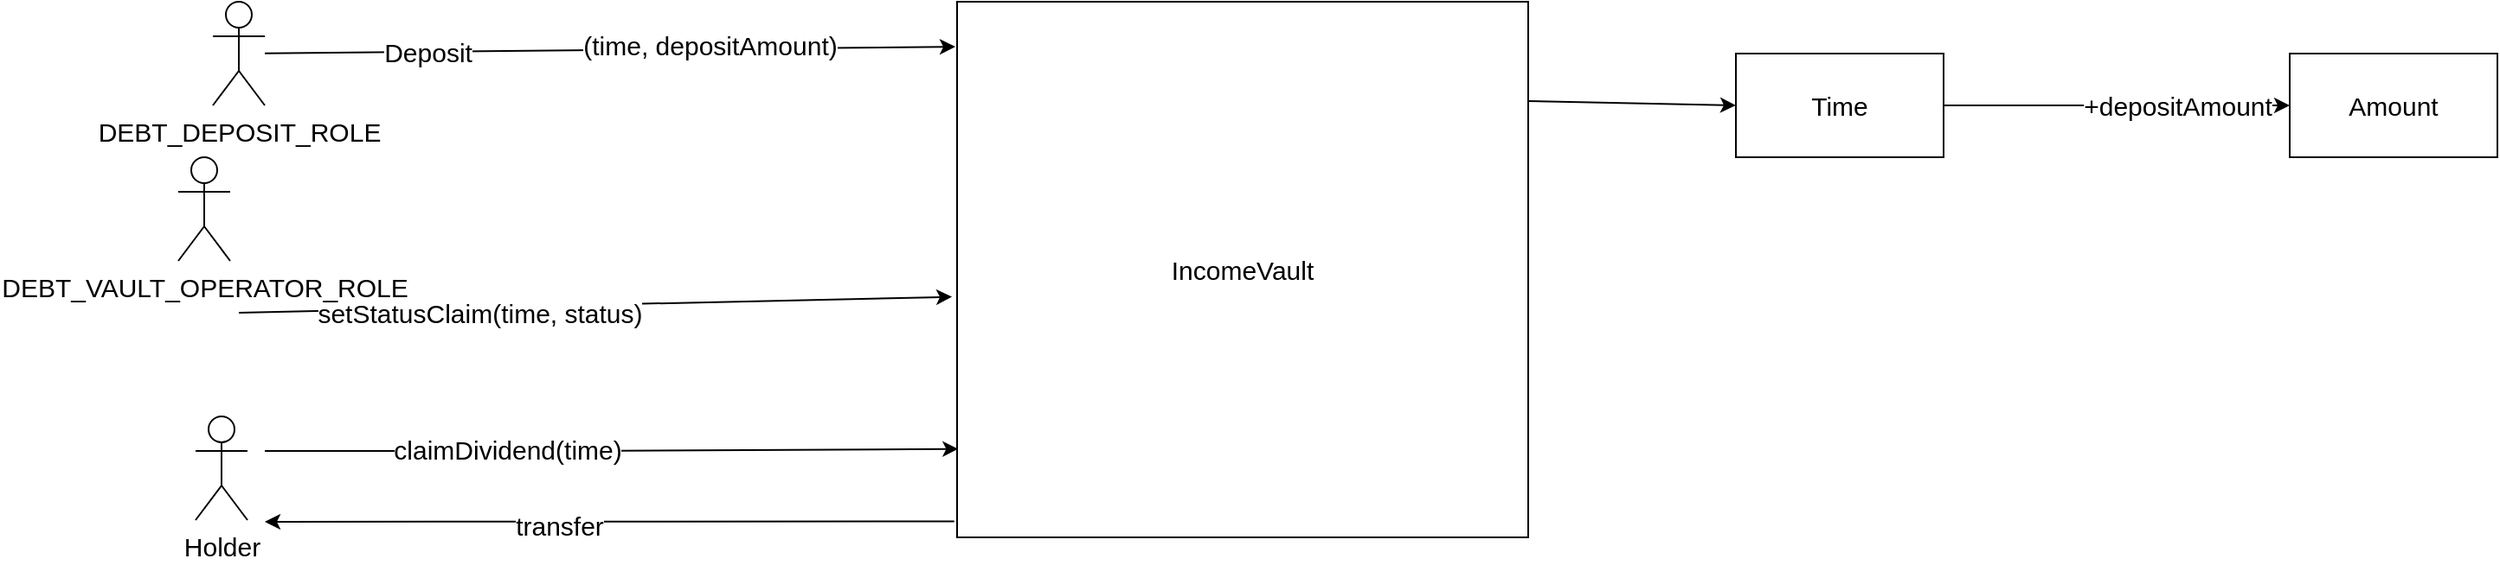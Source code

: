 <mxfile version="20.6.2" type="device" pages="5"><diagram id="9FgzahJS7lJrdFj1idru" name="Global"><mxGraphModel dx="3758" dy="588" grid="1" gridSize="10" guides="1" tooltips="1" connect="1" arrows="1" fold="1" page="1" pageScale="1" pageWidth="2336" pageHeight="1654" math="0" shadow="0"><root><mxCell id="0"/><mxCell id="1" parent="0"/><mxCell id="d4jRin5OVOMOhdv5PSQP-2" value="Deposit" style="endArrow=classic;html=1;rounded=0;entryX=-0.003;entryY=0.084;entryDx=0;entryDy=0;startArrow=none;entryPerimeter=0;fontSize=15;" parent="1" source="d4jRin5OVOMOhdv5PSQP-19" target="d4jRin5OVOMOhdv5PSQP-23" edge="1"><mxGeometry x="-0.529" width="50" height="50" relative="1" as="geometry"><mxPoint x="90" y="220" as="sourcePoint"/><mxPoint x="430" y="200" as="targetPoint"/><mxPoint as="offset"/></mxGeometry></mxCell><mxCell id="d4jRin5OVOMOhdv5PSQP-3" value="(time, depositAmount)" style="edgeLabel;html=1;align=center;verticalAlign=middle;resizable=0;points=[];fontSize=15;" parent="d4jRin5OVOMOhdv5PSQP-2" vertex="1" connectable="0"><mxGeometry x="0.263" y="3" relative="1" as="geometry"><mxPoint x="5" as="offset"/></mxGeometry></mxCell><mxCell id="d4jRin5OVOMOhdv5PSQP-7" value="Time" style="rounded=0;whiteSpace=wrap;html=1;fontSize=15;" parent="1" vertex="1"><mxGeometry x="940" y="240" width="120" height="60" as="geometry"/></mxCell><mxCell id="d4jRin5OVOMOhdv5PSQP-8" value="Amount" style="rounded=0;whiteSpace=wrap;html=1;fontSize=15;" parent="1" vertex="1"><mxGeometry x="1260" y="240" width="120" height="60" as="geometry"/></mxCell><mxCell id="d4jRin5OVOMOhdv5PSQP-9" value="" style="endArrow=classic;html=1;rounded=0;exitX=1;exitY=0;exitDx=0;exitDy=27.5;exitPerimeter=0;entryX=0;entryY=0.5;entryDx=0;entryDy=0;fontSize=15;" parent="1" target="d4jRin5OVOMOhdv5PSQP-7" edge="1"><mxGeometry width="50" height="50" relative="1" as="geometry"><mxPoint x="820" y="267.5" as="sourcePoint"/><mxPoint x="890" y="260" as="targetPoint"/></mxGeometry></mxCell><mxCell id="d4jRin5OVOMOhdv5PSQP-10" value="" style="endArrow=classic;html=1;rounded=0;exitX=1;exitY=0.5;exitDx=0;exitDy=0;entryX=0;entryY=0.5;entryDx=0;entryDy=0;fontSize=15;" parent="1" source="d4jRin5OVOMOhdv5PSQP-7" target="d4jRin5OVOMOhdv5PSQP-8" edge="1"><mxGeometry width="50" height="50" relative="1" as="geometry"><mxPoint x="1060" y="290" as="sourcePoint"/><mxPoint x="1110" y="240" as="targetPoint"/></mxGeometry></mxCell><mxCell id="d4jRin5OVOMOhdv5PSQP-11" value="+depositAmount" style="edgeLabel;html=1;align=center;verticalAlign=middle;resizable=0;points=[];fontSize=15;" parent="d4jRin5OVOMOhdv5PSQP-10" vertex="1" connectable="0"><mxGeometry x="0.35" relative="1" as="geometry"><mxPoint as="offset"/></mxGeometry></mxCell><mxCell id="d4jRin5OVOMOhdv5PSQP-12" value="" style="endArrow=classic;html=1;rounded=0;entryX=-0.009;entryY=0.551;entryDx=0;entryDy=0;entryPerimeter=0;fontSize=15;" parent="1" target="d4jRin5OVOMOhdv5PSQP-23" edge="1"><mxGeometry width="50" height="50" relative="1" as="geometry"><mxPoint x="75" y="390" as="sourcePoint"/><mxPoint x="430" y="355" as="targetPoint"/></mxGeometry></mxCell><mxCell id="d4jRin5OVOMOhdv5PSQP-14" value="setStatusClaim(time, status)" style="edgeLabel;html=1;align=center;verticalAlign=middle;resizable=0;points=[];fontSize=15;" parent="d4jRin5OVOMOhdv5PSQP-12" vertex="1" connectable="0"><mxGeometry x="-0.325" y="-3" relative="1" as="geometry"><mxPoint as="offset"/></mxGeometry></mxCell><mxCell id="d4jRin5OVOMOhdv5PSQP-17" value="" style="endArrow=classic;html=1;rounded=0;entryX=0.002;entryY=0.835;entryDx=0;entryDy=0;entryPerimeter=0;fontSize=15;" parent="1" target="d4jRin5OVOMOhdv5PSQP-23" edge="1"><mxGeometry x="0.099" y="20" width="50" height="50" relative="1" as="geometry"><mxPoint x="90" y="470" as="sourcePoint"/><mxPoint x="429.1" y="470.01" as="targetPoint"/><Array as="points"><mxPoint x="270" y="470"/></Array><mxPoint as="offset"/></mxGeometry></mxCell><mxCell id="d4jRin5OVOMOhdv5PSQP-18" value="claimDividend(time)" style="edgeLabel;html=1;align=center;verticalAlign=middle;resizable=0;points=[];fontSize=15;" parent="d4jRin5OVOMOhdv5PSQP-17" vertex="1" connectable="0"><mxGeometry x="-0.113" y="1" relative="1" as="geometry"><mxPoint x="-38" as="offset"/></mxGeometry></mxCell><mxCell id="d4jRin5OVOMOhdv5PSQP-19" value="DEBT_DEPOSIT_ROLE" style="shape=umlActor;verticalLabelPosition=bottom;verticalAlign=top;html=1;outlineConnect=0;fontSize=15;" parent="1" vertex="1"><mxGeometry x="60" y="210" width="30" height="60" as="geometry"/></mxCell><mxCell id="d4jRin5OVOMOhdv5PSQP-20" value="Holder" style="shape=umlActor;verticalLabelPosition=bottom;verticalAlign=top;html=1;outlineConnect=0;fontSize=15;" parent="1" vertex="1"><mxGeometry x="50" y="450" width="30" height="60" as="geometry"/></mxCell><mxCell id="d4jRin5OVOMOhdv5PSQP-23" value="IncomeVault" style="rounded=0;whiteSpace=wrap;html=1;fontSize=15;" parent="1" vertex="1"><mxGeometry x="490" y="210" width="330" height="310" as="geometry"/></mxCell><mxCell id="d4jRin5OVOMOhdv5PSQP-27" value="" style="endArrow=classic;html=1;rounded=0;exitX=-0.005;exitY=0.97;exitDx=0;exitDy=0;exitPerimeter=0;fontSize=15;" parent="1" source="d4jRin5OVOMOhdv5PSQP-23" edge="1"><mxGeometry width="50" height="50" relative="1" as="geometry"><mxPoint x="200" y="550" as="sourcePoint"/><mxPoint x="90" y="511" as="targetPoint"/><Array as="points"><mxPoint x="100" y="511"/><mxPoint x="90" y="511"/></Array></mxGeometry></mxCell><mxCell id="d4jRin5OVOMOhdv5PSQP-28" value="transfer" style="edgeLabel;html=1;align=center;verticalAlign=middle;resizable=0;points=[];fontSize=15;" parent="d4jRin5OVOMOhdv5PSQP-27" vertex="1" connectable="0"><mxGeometry x="0.147" y="2" relative="1" as="geometry"><mxPoint as="offset"/></mxGeometry></mxCell><mxCell id="wetN4mG5LdFfnsNJi9IO-1" value="DEBT_VAULT_OPERATOR_ROLE" style="shape=umlActor;verticalLabelPosition=bottom;verticalAlign=top;html=1;outlineConnect=0;fontSize=15;" parent="1" vertex="1"><mxGeometry x="40" y="300" width="30" height="60" as="geometry"/></mxCell></root></mxGraphModel></diagram><diagram id="lU9hscNtO2bXNwX2h1bB" name="Segragated Deposit"><mxGraphModel dx="1422" dy="588" grid="1" gridSize="10" guides="1" tooltips="1" connect="1" arrows="1" fold="1" page="1" pageScale="1" pageWidth="2336" pageHeight="1654" math="0" shadow="0"><root><mxCell id="0"/><mxCell id="1" parent="0"/><mxCell id="otaEpi-qX_SyElLzhi-3-1" value="IncomeVault balance" style="shape=cylinder3;whiteSpace=wrap;html=1;boundedLbl=1;backgroundOutline=1;size=15;fontSize=14;" parent="1" vertex="1"><mxGeometry x="400" y="335" width="90" height="130" as="geometry"/></mxCell><mxCell id="otaEpi-qX_SyElLzhi-3-2" value="" style="endArrow=classic;html=1;rounded=0;fontSize=14;exitX=1;exitY=0;exitDx=0;exitDy=15;exitPerimeter=0;entryX=0;entryY=0.5;entryDx=0;entryDy=0;" parent="1" source="otaEpi-qX_SyElLzhi-3-1" target="otaEpi-qX_SyElLzhi-3-3" edge="1"><mxGeometry width="50" height="50" relative="1" as="geometry"><mxPoint x="600" y="260" as="sourcePoint"/><mxPoint x="650" y="210" as="targetPoint"/></mxGeometry></mxCell><mxCell id="otaEpi-qX_SyElLzhi-3-3" value="Time X&amp;nbsp;" style="rounded=0;whiteSpace=wrap;html=1;fontSize=14;" parent="1" vertex="1"><mxGeometry x="640" y="255" width="120" height="60" as="geometry"/></mxCell><mxCell id="otaEpi-qX_SyElLzhi-3-4" value="Amount X" style="rounded=0;whiteSpace=wrap;html=1;fontSize=14;" parent="1" vertex="1"><mxGeometry x="920" y="245" width="230" height="80" as="geometry"/></mxCell><mxCell id="otaEpi-qX_SyElLzhi-3-5" value="Time Y" style="rounded=0;whiteSpace=wrap;html=1;fontSize=14;" parent="1" vertex="1"><mxGeometry x="640" y="370" width="120" height="60" as="geometry"/></mxCell><mxCell id="otaEpi-qX_SyElLzhi-3-6" value="Time Z" style="rounded=0;whiteSpace=wrap;html=1;fontSize=14;" parent="1" vertex="1"><mxGeometry x="640" y="480" width="120" height="60" as="geometry"/></mxCell><mxCell id="otaEpi-qX_SyElLzhi-3-7" value="" style="endArrow=classic;html=1;rounded=0;fontSize=14;exitX=1;exitY=0.5;exitDx=0;exitDy=0;exitPerimeter=0;entryX=0;entryY=0.5;entryDx=0;entryDy=0;" parent="1" source="otaEpi-qX_SyElLzhi-3-1" target="otaEpi-qX_SyElLzhi-3-5" edge="1"><mxGeometry width="50" height="50" relative="1" as="geometry"><mxPoint x="500" y="430" as="sourcePoint"/><mxPoint x="550" y="380" as="targetPoint"/></mxGeometry></mxCell><mxCell id="otaEpi-qX_SyElLzhi-3-8" value="" style="endArrow=classic;html=1;rounded=0;fontSize=14;exitX=1;exitY=1;exitDx=0;exitDy=-15;exitPerimeter=0;entryX=0;entryY=0.5;entryDx=0;entryDy=0;" parent="1" source="otaEpi-qX_SyElLzhi-3-1" target="otaEpi-qX_SyElLzhi-3-6" edge="1"><mxGeometry width="50" height="50" relative="1" as="geometry"><mxPoint x="510" y="470" as="sourcePoint"/><mxPoint x="560" y="420" as="targetPoint"/></mxGeometry></mxCell><mxCell id="otaEpi-qX_SyElLzhi-3-9" value="Amount Y" style="rounded=0;whiteSpace=wrap;html=1;fontSize=14;" parent="1" vertex="1"><mxGeometry x="920" y="360" width="230" height="80" as="geometry"/></mxCell><mxCell id="otaEpi-qX_SyElLzhi-3-10" value="Amount Z" style="rounded=0;whiteSpace=wrap;html=1;fontSize=14;" parent="1" vertex="1"><mxGeometry x="920" y="470" width="230" height="80" as="geometry"/></mxCell><mxCell id="otaEpi-qX_SyElLzhi-3-11" value="+" style="text;html=1;strokeColor=none;fillColor=none;align=center;verticalAlign=middle;whiteSpace=wrap;rounded=0;fontSize=27;" parent="1" vertex="1"><mxGeometry x="1005" y="325" width="60" height="30" as="geometry"/></mxCell><mxCell id="otaEpi-qX_SyElLzhi-3-12" value="+" style="text;html=1;strokeColor=none;fillColor=none;align=center;verticalAlign=middle;whiteSpace=wrap;rounded=0;fontSize=27;" parent="1" vertex="1"><mxGeometry x="1005" y="440" width="60" height="30" as="geometry"/></mxCell><mxCell id="otaEpi-qX_SyElLzhi-3-13" value="= IncomeVault Balance" style="text;html=1;strokeColor=none;fillColor=none;align=center;verticalAlign=middle;whiteSpace=wrap;rounded=0;fontSize=27;" parent="1" vertex="1"><mxGeometry x="880" y="630" width="310" height="30" as="geometry"/></mxCell><mxCell id="otaEpi-qX_SyElLzhi-3-14" value="" style="endArrow=classic;html=1;rounded=0;fontSize=27;exitX=1;exitY=0.5;exitDx=0;exitDy=0;" parent="1" source="otaEpi-qX_SyElLzhi-3-3" target="otaEpi-qX_SyElLzhi-3-4" edge="1"><mxGeometry width="50" height="50" relative="1" as="geometry"><mxPoint x="790" y="350" as="sourcePoint"/><mxPoint x="840" y="300" as="targetPoint"/></mxGeometry></mxCell><mxCell id="otaEpi-qX_SyElLzhi-3-15" value="" style="endArrow=classic;html=1;rounded=0;fontSize=27;exitX=1;exitY=0.5;exitDx=0;exitDy=0;entryX=0;entryY=0.5;entryDx=0;entryDy=0;" parent="1" source="otaEpi-qX_SyElLzhi-3-5" target="otaEpi-qX_SyElLzhi-3-9" edge="1"><mxGeometry width="50" height="50" relative="1" as="geometry"><mxPoint x="790" y="440" as="sourcePoint"/><mxPoint x="840" y="390" as="targetPoint"/></mxGeometry></mxCell><mxCell id="otaEpi-qX_SyElLzhi-3-16" value="" style="endArrow=classic;html=1;rounded=0;fontSize=27;exitX=1;exitY=0.5;exitDx=0;exitDy=0;entryX=0;entryY=0.5;entryDx=0;entryDy=0;" parent="1" source="otaEpi-qX_SyElLzhi-3-6" target="otaEpi-qX_SyElLzhi-3-10" edge="1"><mxGeometry width="50" height="50" relative="1" as="geometry"><mxPoint x="830" y="540" as="sourcePoint"/><mxPoint x="880" y="490" as="targetPoint"/></mxGeometry></mxCell><mxCell id="otaEpi-qX_SyElLzhi-3-17" value="" style="endArrow=classic;html=1;rounded=0;fontSize=27;exitX=0.5;exitY=1;exitDx=0;exitDy=0;entryX=0.5;entryY=0;entryDx=0;entryDy=0;" parent="1" source="otaEpi-qX_SyElLzhi-3-10" target="otaEpi-qX_SyElLzhi-3-13" edge="1"><mxGeometry width="50" height="50" relative="1" as="geometry"><mxPoint x="130" y="580" as="sourcePoint"/><mxPoint x="180" y="530" as="targetPoint"/></mxGeometry></mxCell><mxCell id="otaEpi-qX_SyElLzhi-3-18" value="Segragated deposit" style="text;html=1;strokeColor=none;fillColor=none;align=center;verticalAlign=middle;whiteSpace=wrap;rounded=0;fontSize=27;" parent="1" vertex="1"><mxGeometry x="710" y="130" width="330" height="60" as="geometry"/></mxCell></root></mxGraphModel></diagram><diagram id="CB7yrnQ8etInpYRfk4Gz" name="claimDividend"><mxGraphModel dx="3160" dy="1307" grid="1" gridSize="10" guides="1" tooltips="1" connect="1" arrows="1" fold="1" page="1" pageScale="1" pageWidth="2336" pageHeight="1654" math="0" shadow="0"><root><mxCell id="0"/><mxCell id="1" parent="0"/><mxCell id="c51MJAxHfuIDUt5lfkqo-1" value="Is claim opened for this time ?" style="rhombus;whiteSpace=wrap;html=1;fontSize=14;" parent="1" vertex="1"><mxGeometry x="257.5" y="570" width="205" height="140" as="geometry"/></mxCell><mxCell id="c51MJAxHfuIDUt5lfkqo-2" value="" style="endArrow=classic;html=1;rounded=0;exitX=0.5;exitY=1;exitDx=0;exitDy=0;fontSize=14;" parent="1" source="c51MJAxHfuIDUt5lfkqo-1" target="c51MJAxHfuIDUt5lfkqo-4" edge="1"><mxGeometry width="50" height="50" relative="1" as="geometry"><mxPoint x="505" y="390" as="sourcePoint"/><mxPoint x="360" y="730" as="targetPoint"/></mxGeometry></mxCell><mxCell id="c51MJAxHfuIDUt5lfkqo-3" value="CMTAT" style="whiteSpace=wrap;html=1;aspect=fixed;fontSize=14;" parent="1" vertex="1"><mxGeometry x="758.89" y="880" width="163" height="163" as="geometry"/></mxCell><mxCell id="c51MJAxHfuIDUt5lfkqo-4" value="Is dividend already Claimed ?" style="rhombus;whiteSpace=wrap;html=1;fontSize=14;" parent="1" vertex="1"><mxGeometry x="250" y="740" width="220" height="120" as="geometry"/></mxCell><mxCell id="c51MJAxHfuIDUt5lfkqo-5" value="" style="endArrow=classic;html=1;rounded=0;exitX=1;exitY=0.5;exitDx=0;exitDy=0;entryX=0.003;entryY=0.307;entryDx=0;entryDy=0;entryPerimeter=0;fontSize=14;" parent="1" source="c51MJAxHfuIDUt5lfkqo-9" target="c51MJAxHfuIDUt5lfkqo-3" edge="1"><mxGeometry width="50" height="50" relative="1" as="geometry"><mxPoint x="465" y="920" as="sourcePoint"/><mxPoint x="515" y="870" as="targetPoint"/><Array as="points"><mxPoint x="670" y="930"/></Array></mxGeometry></mxCell><mxCell id="c51MJAxHfuIDUt5lfkqo-24" value="snapshotInfo(time, token holder)" style="edgeLabel;html=1;align=center;verticalAlign=middle;resizable=0;points=[];fontSize=14;" parent="c51MJAxHfuIDUt5lfkqo-5" vertex="1" connectable="0"><mxGeometry x="0.175" y="1" relative="1" as="geometry"><mxPoint as="offset"/></mxGeometry></mxCell><mxCell id="c51MJAxHfuIDUt5lfkqo-6" value="" style="endArrow=classic;html=1;rounded=0;exitX=0;exitY=1;exitDx=0;exitDy=0;fontSize=14;" parent="1" source="c51MJAxHfuIDUt5lfkqo-3" edge="1"><mxGeometry width="50" height="50" relative="1" as="geometry"><mxPoint x="530" y="1040" as="sourcePoint"/><mxPoint x="500" y="1043" as="targetPoint"/></mxGeometry></mxCell><mxCell id="c51MJAxHfuIDUt5lfkqo-7" value="tokenTotalSupply, tokenHolderBalance" style="edgeLabel;html=1;align=center;verticalAlign=middle;resizable=0;points=[];fontSize=14;" parent="c51MJAxHfuIDUt5lfkqo-6" vertex="1" connectable="0"><mxGeometry x="0.55" y="1" relative="1" as="geometry"><mxPoint x="49" y="-1" as="offset"/></mxGeometry></mxCell><mxCell id="c51MJAxHfuIDUt5lfkqo-8" value="tokenHolderDividend&lt;br style=&quot;font-size: 14px;&quot;&gt;= tokenHolderBalance * dividendTotalSupply / tokenTotalSupply" style="rounded=0;whiteSpace=wrap;html=1;fontSize=14;" parent="1" vertex="1"><mxGeometry x="215" y="1320" width="430" height="90" as="geometry"/></mxCell><mxCell id="c51MJAxHfuIDUt5lfkqo-9" value="External call" style="shape=step;perimeter=stepPerimeter;whiteSpace=wrap;html=1;fixedSize=1;fontSize=14;" parent="1" vertex="1"><mxGeometry x="380" y="890" width="120" height="80" as="geometry"/></mxCell><mxCell id="c51MJAxHfuIDUt5lfkqo-10" value="" style="endArrow=classic;html=1;rounded=0;entryX=0;entryY=0.5;entryDx=0;entryDy=0;exitX=0.5;exitY=1;exitDx=0;exitDy=0;fontSize=14;" parent="1" source="c51MJAxHfuIDUt5lfkqo-4" target="c51MJAxHfuIDUt5lfkqo-9" edge="1"><mxGeometry width="50" height="50" relative="1" as="geometry"><mxPoint x="250" y="970" as="sourcePoint"/><mxPoint x="300" y="920" as="targetPoint"/><Array as="points"><mxPoint x="360" y="930"/></Array></mxGeometry></mxCell><mxCell id="c51MJAxHfuIDUt5lfkqo-11" value="" style="shape=step;perimeter=stepPerimeter;whiteSpace=wrap;html=1;fixedSize=1;rotation=-180;fontSize=14;" parent="1" vertex="1"><mxGeometry x="370" y="1000" width="120" height="80" as="geometry"/></mxCell><mxCell id="c51MJAxHfuIDUt5lfkqo-12" value="senderBalance &amp;gt; 0" style="rhombus;whiteSpace=wrap;html=1;fontSize=14;" parent="1" vertex="1"><mxGeometry x="330" y="1160" width="200" height="120" as="geometry"/></mxCell><mxCell id="c51MJAxHfuIDUt5lfkqo-13" value="" style="endArrow=classic;html=1;rounded=0;exitX=0.5;exitY=0;exitDx=0;exitDy=0;entryX=0.5;entryY=0;entryDx=0;entryDy=0;fontSize=14;" parent="1" source="c51MJAxHfuIDUt5lfkqo-11" target="c51MJAxHfuIDUt5lfkqo-12" edge="1"><mxGeometry width="50" height="50" relative="1" as="geometry"><mxPoint x="420" y="1160" as="sourcePoint"/><mxPoint x="470" y="1110" as="targetPoint"/></mxGeometry></mxCell><mxCell id="c51MJAxHfuIDUt5lfkqo-14" value="" style="endArrow=classic;html=1;rounded=0;exitX=0.5;exitY=1;exitDx=0;exitDy=0;fontSize=14;entryX=0.5;entryY=0;entryDx=0;entryDy=0;" parent="1" source="c51MJAxHfuIDUt5lfkqo-12" target="c51MJAxHfuIDUt5lfkqo-8" edge="1"><mxGeometry width="50" height="50" relative="1" as="geometry"><mxPoint x="490" y="1300" as="sourcePoint"/><mxPoint x="440" y="1350" as="targetPoint"/></mxGeometry></mxCell><mxCell id="c51MJAxHfuIDUt5lfkqo-15" value="safeTransferFrom(tokenHolder, dividend)" style="rounded=0;whiteSpace=wrap;html=1;fontSize=14;" parent="1" vertex="1"><mxGeometry x="290" y="1730" width="280" height="100" as="geometry"/></mxCell><mxCell id="c51MJAxHfuIDUt5lfkqo-19" value="" style="ellipse;html=1;shape=startState;fillColor=#000000;strokeColor=#ff0000;fontSize=14;" parent="1" vertex="1"><mxGeometry x="345" y="500" width="30" height="30" as="geometry"/></mxCell><mxCell id="c51MJAxHfuIDUt5lfkqo-20" value="" style="edgeStyle=orthogonalEdgeStyle;html=1;verticalAlign=bottom;endArrow=open;endSize=8;strokeColor=#ff0000;rounded=0;entryX=0.5;entryY=0;entryDx=0;entryDy=0;fontSize=14;" parent="1" source="c51MJAxHfuIDUt5lfkqo-19" target="c51MJAxHfuIDUt5lfkqo-1" edge="1"><mxGeometry relative="1" as="geometry"><mxPoint x="360" y="540" as="targetPoint"/></mxGeometry></mxCell><mxCell id="c51MJAxHfuIDUt5lfkqo-21" value="claimDividend" style="text;html=1;strokeColor=none;fillColor=none;align=center;verticalAlign=middle;whiteSpace=wrap;rounded=0;fontStyle=1;fontSize=14;" parent="1" vertex="1"><mxGeometry x="220" y="450" width="280" height="30" as="geometry"/></mxCell><mxCell id="c51MJAxHfuIDUt5lfkqo-25" value="tokenHolderDividend &amp;gt; 0" style="rhombus;whiteSpace=wrap;html=1;fontSize=14;" parent="1" vertex="1"><mxGeometry x="330" y="1460" width="200" height="120" as="geometry"/></mxCell><mxCell id="c51MJAxHfuIDUt5lfkqo-27" value="" style="endArrow=classic;html=1;rounded=0;fontSize=14;exitX=0.5;exitY=1;exitDx=0;exitDy=0;entryX=0.5;entryY=0;entryDx=0;entryDy=0;" parent="1" source="c51MJAxHfuIDUt5lfkqo-8" target="c51MJAxHfuIDUt5lfkqo-25" edge="1"><mxGeometry width="50" height="50" relative="1" as="geometry"><mxPoint x="500" y="1450" as="sourcePoint"/><mxPoint x="550" y="1400" as="targetPoint"/></mxGeometry></mxCell><mxCell id="c51MJAxHfuIDUt5lfkqo-28" value="yes" style="endArrow=classic;html=1;rounded=0;fontSize=14;exitX=0.5;exitY=1;exitDx=0;exitDy=0;entryX=0.5;entryY=0;entryDx=0;entryDy=0;" parent="1" source="c51MJAxHfuIDUt5lfkqo-25" target="c51MJAxHfuIDUt5lfkqo-37" edge="1"><mxGeometry width="50" height="50" relative="1" as="geometry"><mxPoint x="450" y="1630" as="sourcePoint"/><mxPoint x="500" y="1580" as="targetPoint"/></mxGeometry></mxCell><mxCell id="c51MJAxHfuIDUt5lfkqo-30" value="" style="endArrow=open;endFill=1;endSize=12;html=1;rounded=0;fontSize=14;entryX=0.5;entryY=0;entryDx=0;entryDy=0;" parent="1" target="c51MJAxHfuIDUt5lfkqo-32" edge="1"><mxGeometry width="160" relative="1" as="geometry"><mxPoint x="430" y="1830" as="sourcePoint"/><mxPoint x="425" y="1880" as="targetPoint"/></mxGeometry></mxCell><mxCell id="c51MJAxHfuIDUt5lfkqo-32" value="" style="ellipse;html=1;shape=endState;fillColor=#000000;strokeColor=#ff0000;fontSize=14;" parent="1" vertex="1"><mxGeometry x="415" y="1900" width="30" height="30" as="geometry"/></mxCell><mxCell id="c51MJAxHfuIDUt5lfkqo-33" value="" style="endArrow=classic;html=1;rounded=0;fontSize=14;exitX=1;exitY=0.5;exitDx=0;exitDy=0;entryX=1;entryY=0;entryDx=0;entryDy=0;" parent="1" source="c51MJAxHfuIDUt5lfkqo-25" target="c51MJAxHfuIDUt5lfkqo-32" edge="1"><mxGeometry width="50" height="50" relative="1" as="geometry"><mxPoint x="660" y="1810" as="sourcePoint"/><mxPoint x="710" y="1760" as="targetPoint"/><Array as="points"><mxPoint x="630" y="1520"/><mxPoint x="630" y="1720"/><mxPoint x="630" y="1904"/></Array></mxGeometry></mxCell><mxCell id="c51MJAxHfuIDUt5lfkqo-34" value="No" style="edgeLabel;html=1;align=center;verticalAlign=middle;resizable=0;points=[];fontSize=14;" parent="c51MJAxHfuIDUt5lfkqo-33" vertex="1" connectable="0"><mxGeometry x="-0.191" y="3" relative="1" as="geometry"><mxPoint as="offset"/></mxGeometry></mxCell><mxCell id="c51MJAxHfuIDUt5lfkqo-37" value="claimedDividend[tokenHolder] = true&lt;br style=&quot;font-size: 14px;&quot;&gt;Emit event" style="rounded=0;whiteSpace=wrap;html=1;fontSize=14;" parent="1" vertex="1"><mxGeometry x="334.38" y="1630" width="191.25" height="60" as="geometry"/></mxCell><mxCell id="c51MJAxHfuIDUt5lfkqo-38" value="" style="endArrow=classic;html=1;rounded=0;fontSize=14;exitX=0.5;exitY=1;exitDx=0;exitDy=0;" parent="1" source="c51MJAxHfuIDUt5lfkqo-37" target="c51MJAxHfuIDUt5lfkqo-15" edge="1"><mxGeometry width="50" height="50" relative="1" as="geometry"><mxPoint x="540" y="1720" as="sourcePoint"/><mxPoint x="590" y="1670" as="targetPoint"/></mxGeometry></mxCell><mxCell id="MsGn8bQAmh3kTnOUkT9X-1" value="Revert" style="rounded=0;whiteSpace=wrap;html=1;fontSize=14;" vertex="1" parent="1"><mxGeometry x="50" y="880" width="120" height="60" as="geometry"/></mxCell><mxCell id="MsGn8bQAmh3kTnOUkT9X-2" value="" style="endArrow=classic;html=1;rounded=0;fontSize=14;exitX=0;exitY=0.5;exitDx=0;exitDy=0;entryX=0.5;entryY=0;entryDx=0;entryDy=0;" edge="1" parent="1" source="c51MJAxHfuIDUt5lfkqo-1" target="MsGn8bQAmh3kTnOUkT9X-1"><mxGeometry width="50" height="50" relative="1" as="geometry"><mxPoint x="100" y="630" as="sourcePoint"/><mxPoint x="150" y="580" as="targetPoint"/><Array as="points"><mxPoint x="110" y="640"/></Array></mxGeometry></mxCell><mxCell id="MsGn8bQAmh3kTnOUkT9X-3" value="false" style="edgeLabel;html=1;align=center;verticalAlign=middle;resizable=0;points=[];fontSize=14;" vertex="1" connectable="0" parent="MsGn8bQAmh3kTnOUkT9X-2"><mxGeometry x="-0.399" relative="1" as="geometry"><mxPoint x="-1" as="offset"/></mxGeometry></mxCell><mxCell id="MsGn8bQAmh3kTnOUkT9X-4" value="" style="endArrow=classic;html=1;rounded=0;fontSize=14;exitX=0;exitY=0.5;exitDx=0;exitDy=0;" edge="1" parent="1" source="c51MJAxHfuIDUt5lfkqo-4"><mxGeometry width="50" height="50" relative="1" as="geometry"><mxPoint x="170" y="800" as="sourcePoint"/><mxPoint x="110" y="800" as="targetPoint"/><Array as="points"/></mxGeometry></mxCell><mxCell id="MsGn8bQAmh3kTnOUkT9X-5" value="true" style="edgeLabel;html=1;align=center;verticalAlign=middle;resizable=0;points=[];fontSize=14;" vertex="1" connectable="0" parent="MsGn8bQAmh3kTnOUkT9X-4"><mxGeometry x="-0.005" y="-5" relative="1" as="geometry"><mxPoint as="offset"/></mxGeometry></mxCell><mxCell id="MsGn8bQAmh3kTnOUkT9X-7" value="return value" style="text;html=1;strokeColor=none;fillColor=none;align=center;verticalAlign=middle;whiteSpace=wrap;rounded=0;fontSize=14;" vertex="1" parent="1"><mxGeometry x="400" y="1024" width="60" height="30" as="geometry"/></mxCell><mxCell id="MsGn8bQAmh3kTnOUkT9X-8" value="" style="endArrow=classic;html=1;rounded=0;fontSize=14;exitX=0;exitY=0.5;exitDx=0;exitDy=0;entryX=0.5;entryY=1;entryDx=0;entryDy=0;" edge="1" parent="1" source="c51MJAxHfuIDUt5lfkqo-12" target="MsGn8bQAmh3kTnOUkT9X-1"><mxGeometry width="50" height="50" relative="1" as="geometry"><mxPoint x="60" y="1260" as="sourcePoint"/><mxPoint x="110" y="1210" as="targetPoint"/><Array as="points"><mxPoint x="110" y="1220"/></Array></mxGeometry></mxCell><mxCell id="MsGn8bQAmh3kTnOUkT9X-9" value="false" style="edgeLabel;html=1;align=center;verticalAlign=middle;resizable=0;points=[];fontSize=14;" vertex="1" connectable="0" parent="MsGn8bQAmh3kTnOUkT9X-8"><mxGeometry x="-0.324" y="5" relative="1" as="geometry"><mxPoint as="offset"/></mxGeometry></mxCell><mxCell id="MsGn8bQAmh3kTnOUkT9X-12" value="" style="endArrow=classic;html=1;rounded=0;fontSize=14;exitX=0;exitY=0.5;exitDx=0;exitDy=0;" edge="1" parent="1" source="c51MJAxHfuIDUt5lfkqo-25"><mxGeometry width="50" height="50" relative="1" as="geometry"><mxPoint x="120" y="1460" as="sourcePoint"/><mxPoint x="110" y="1220" as="targetPoint"/><Array as="points"><mxPoint x="110" y="1520"/></Array></mxGeometry></mxCell><mxCell id="MsGn8bQAmh3kTnOUkT9X-13" value="false" style="edgeLabel;html=1;align=center;verticalAlign=middle;resizable=0;points=[];fontSize=14;" vertex="1" connectable="0" parent="MsGn8bQAmh3kTnOUkT9X-12"><mxGeometry x="-0.419" y="-4" relative="1" as="geometry"><mxPoint as="offset"/></mxGeometry></mxCell></root></mxGraphModel></diagram><diagram id="ZRbOhMR7lis7AfpVpQuV" name="RuleEngine"><mxGraphModel dx="2031" dy="840" grid="1" gridSize="10" guides="1" tooltips="1" connect="1" arrows="1" fold="1" page="1" pageScale="1" pageWidth="2336" pageHeight="1654" math="0" shadow="0"><root><mxCell id="0"/><mxCell id="1" parent="0"/><mxCell id="pYR6ctR7mZeOf-lk_WkB-1" value="CMTAT" style="shape=cylinder3;whiteSpace=wrap;html=1;boundedLbl=1;backgroundOutline=1;size=15;fontSize=16;" parent="1" vertex="1"><mxGeometry x="1110" y="110" width="290" height="390" as="geometry"/></mxCell><mxCell id="pYR6ctR7mZeOf-lk_WkB-2" value="IncomeVault" style="shape=cylinder3;whiteSpace=wrap;html=1;boundedLbl=1;backgroundOutline=1;size=15;fontSize=16;" parent="1" vertex="1"><mxGeometry x="500" y="100" width="390" height="400" as="geometry"/></mxCell><mxCell id="pYR6ctR7mZeOf-lk_WkB-3" value="" style="endArrow=classic;html=1;rounded=0;fontSize=16;exitX=1;exitY=0;exitDx=0;exitDy=107.5;exitPerimeter=0;entryX=0;entryY=0;entryDx=0;entryDy=105;entryPerimeter=0;" parent="1" source="pYR6ctR7mZeOf-lk_WkB-2" target="pYR6ctR7mZeOf-lk_WkB-1" edge="1"><mxGeometry width="50" height="50" relative="1" as="geometry"><mxPoint x="780" y="250" as="sourcePoint"/><mxPoint x="1160" y="238" as="targetPoint"/></mxGeometry></mxCell><mxCell id="pYR6ctR7mZeOf-lk_WkB-4" value="2. snapshotInfo(time, token holder)" style="edgeLabel;html=1;align=center;verticalAlign=middle;resizable=0;points=[];fontSize=16;" parent="pYR6ctR7mZeOf-lk_WkB-3" vertex="1" connectable="0"><mxGeometry x="0.185" y="2" relative="1" as="geometry"><mxPoint x="1" as="offset"/></mxGeometry></mxCell><mxCell id="pYR6ctR7mZeOf-lk_WkB-5" value="" style="endArrow=classic;html=1;rounded=0;fontSize=16;exitX=0;exitY=0;exitDx=0;exitDy=285;exitPerimeter=0;entryX=1;entryY=0;entryDx=0;entryDy=292.5;entryPerimeter=0;" parent="1" source="pYR6ctR7mZeOf-lk_WkB-1" target="pYR6ctR7mZeOf-lk_WkB-2" edge="1"><mxGeometry width="50" height="50" relative="1" as="geometry"><mxPoint x="710" y="400" as="sourcePoint"/><mxPoint x="780" y="340" as="targetPoint"/></mxGeometry></mxCell><mxCell id="pYR6ctR7mZeOf-lk_WkB-6" value="3. return balance" style="edgeLabel;html=1;align=center;verticalAlign=middle;resizable=0;points=[];fontSize=16;" parent="pYR6ctR7mZeOf-lk_WkB-5" vertex="1" connectable="0"><mxGeometry x="0.1" y="7" relative="1" as="geometry"><mxPoint x="1" as="offset"/></mxGeometry></mxCell><mxCell id="pYR6ctR7mZeOf-lk_WkB-8" value="Token holder" style="shape=umlActor;verticalLabelPosition=bottom;verticalAlign=top;html=1;outlineConnect=0;fontSize=16;" parent="1" vertex="1"><mxGeometry x="200" y="180" width="30" height="60" as="geometry"/></mxCell><mxCell id="pYR6ctR7mZeOf-lk_WkB-9" value="1. claimDividend(time)" style="endArrow=classic;html=1;rounded=0;fontSize=16;entryX=0;entryY=0;entryDx=0;entryDy=107.5;entryPerimeter=0;exitX=0.5;exitY=0.5;exitDx=0;exitDy=0;exitPerimeter=0;" parent="1" source="pYR6ctR7mZeOf-lk_WkB-8" target="pYR6ctR7mZeOf-lk_WkB-2" edge="1"><mxGeometry width="50" height="50" relative="1" as="geometry"><mxPoint x="310" y="238" as="sourcePoint"/><mxPoint x="340" y="220" as="targetPoint"/></mxGeometry></mxCell><mxCell id="pYR6ctR7mZeOf-lk_WkB-10" value="RuleEngine" style="shape=cylinder3;whiteSpace=wrap;html=1;boundedLbl=1;backgroundOutline=1;size=15;fontSize=16;" parent="1" vertex="1"><mxGeometry x="820" y="650" width="395" height="390" as="geometry"/></mxCell><mxCell id="pYR6ctR7mZeOf-lk_WkB-11" value="4. operateOnTransfer(IncomeVault, token holder, dividendAmount)" style="endArrow=classic;html=1;rounded=0;fontSize=16;entryX=0.5;entryY=0;entryDx=0;entryDy=0;entryPerimeter=0;exitX=0.746;exitY=0.998;exitDx=0;exitDy=0;exitPerimeter=0;" parent="1" source="pYR6ctR7mZeOf-lk_WkB-2" target="pYR6ctR7mZeOf-lk_WkB-10" edge="1"><mxGeometry x="0.203" y="-22" width="50" height="50" relative="1" as="geometry"><mxPoint x="570" y="640" as="sourcePoint"/><mxPoint x="645" y="660" as="targetPoint"/><Array as="points"><mxPoint x="880" y="580"/></Array><mxPoint as="offset"/></mxGeometry></mxCell><mxCell id="pYR6ctR7mZeOf-lk_WkB-12" value="5. (true, false)" style="endArrow=classic;html=1;rounded=0;fontSize=16;entryX=1;entryY=1;entryDx=0;entryDy=-15;entryPerimeter=0;exitX=0.855;exitY=0;exitDx=0;exitDy=4.35;exitPerimeter=0;" parent="1" source="pYR6ctR7mZeOf-lk_WkB-10" target="pYR6ctR7mZeOf-lk_WkB-2" edge="1"><mxGeometry width="50" height="50" relative="1" as="geometry"><mxPoint x="800" y="640" as="sourcePoint"/><mxPoint x="816" y="520" as="targetPoint"/><Array as="points"><mxPoint x="1040" y="550"/></Array></mxGeometry></mxCell><mxCell id="pYR6ctR7mZeOf-lk_WkB-14" value="ERC-20 dividend" style="shape=cylinder3;whiteSpace=wrap;html=1;boundedLbl=1;backgroundOutline=1;size=15;fontSize=16;" parent="1" vertex="1"><mxGeometry x="280" y="660" width="395" height="390" as="geometry"/></mxCell><mxCell id="pYR6ctR7mZeOf-lk_WkB-16" value="" style="endArrow=classic;html=1;rounded=0;fontSize=16;exitX=0.5;exitY=1;exitDx=0;exitDy=0;exitPerimeter=0;entryX=0.5;entryY=0;entryDx=0;entryDy=0;entryPerimeter=0;" parent="1" source="pYR6ctR7mZeOf-lk_WkB-2" target="pYR6ctR7mZeOf-lk_WkB-14" edge="1"><mxGeometry width="50" height="50" relative="1" as="geometry"><mxPoint x="430" y="560" as="sourcePoint"/><mxPoint x="480" y="510" as="targetPoint"/></mxGeometry></mxCell><mxCell id="pYR6ctR7mZeOf-lk_WkB-17" value="6. transferFrom(IncomeVault, token holder, dividendAmount)" style="edgeLabel;html=1;align=center;verticalAlign=middle;resizable=0;points=[];fontSize=16;" parent="pYR6ctR7mZeOf-lk_WkB-16" vertex="1" connectable="0"><mxGeometry x="0.231" y="-3" relative="1" as="geometry"><mxPoint as="offset"/></mxGeometry></mxCell></root></mxGraphModel></diagram><diagram id="7_43BIHUxi9BuW5_HuHW" name="Page-5"><mxGraphModel dx="1422" dy="588" grid="1" gridSize="10" guides="1" tooltips="1" connect="1" arrows="1" fold="1" page="1" pageScale="1" pageWidth="2336" pageHeight="1654" math="0" shadow="0"><root><mxCell id="0"/><mxCell id="1" parent="0"/></root></mxGraphModel></diagram></mxfile>